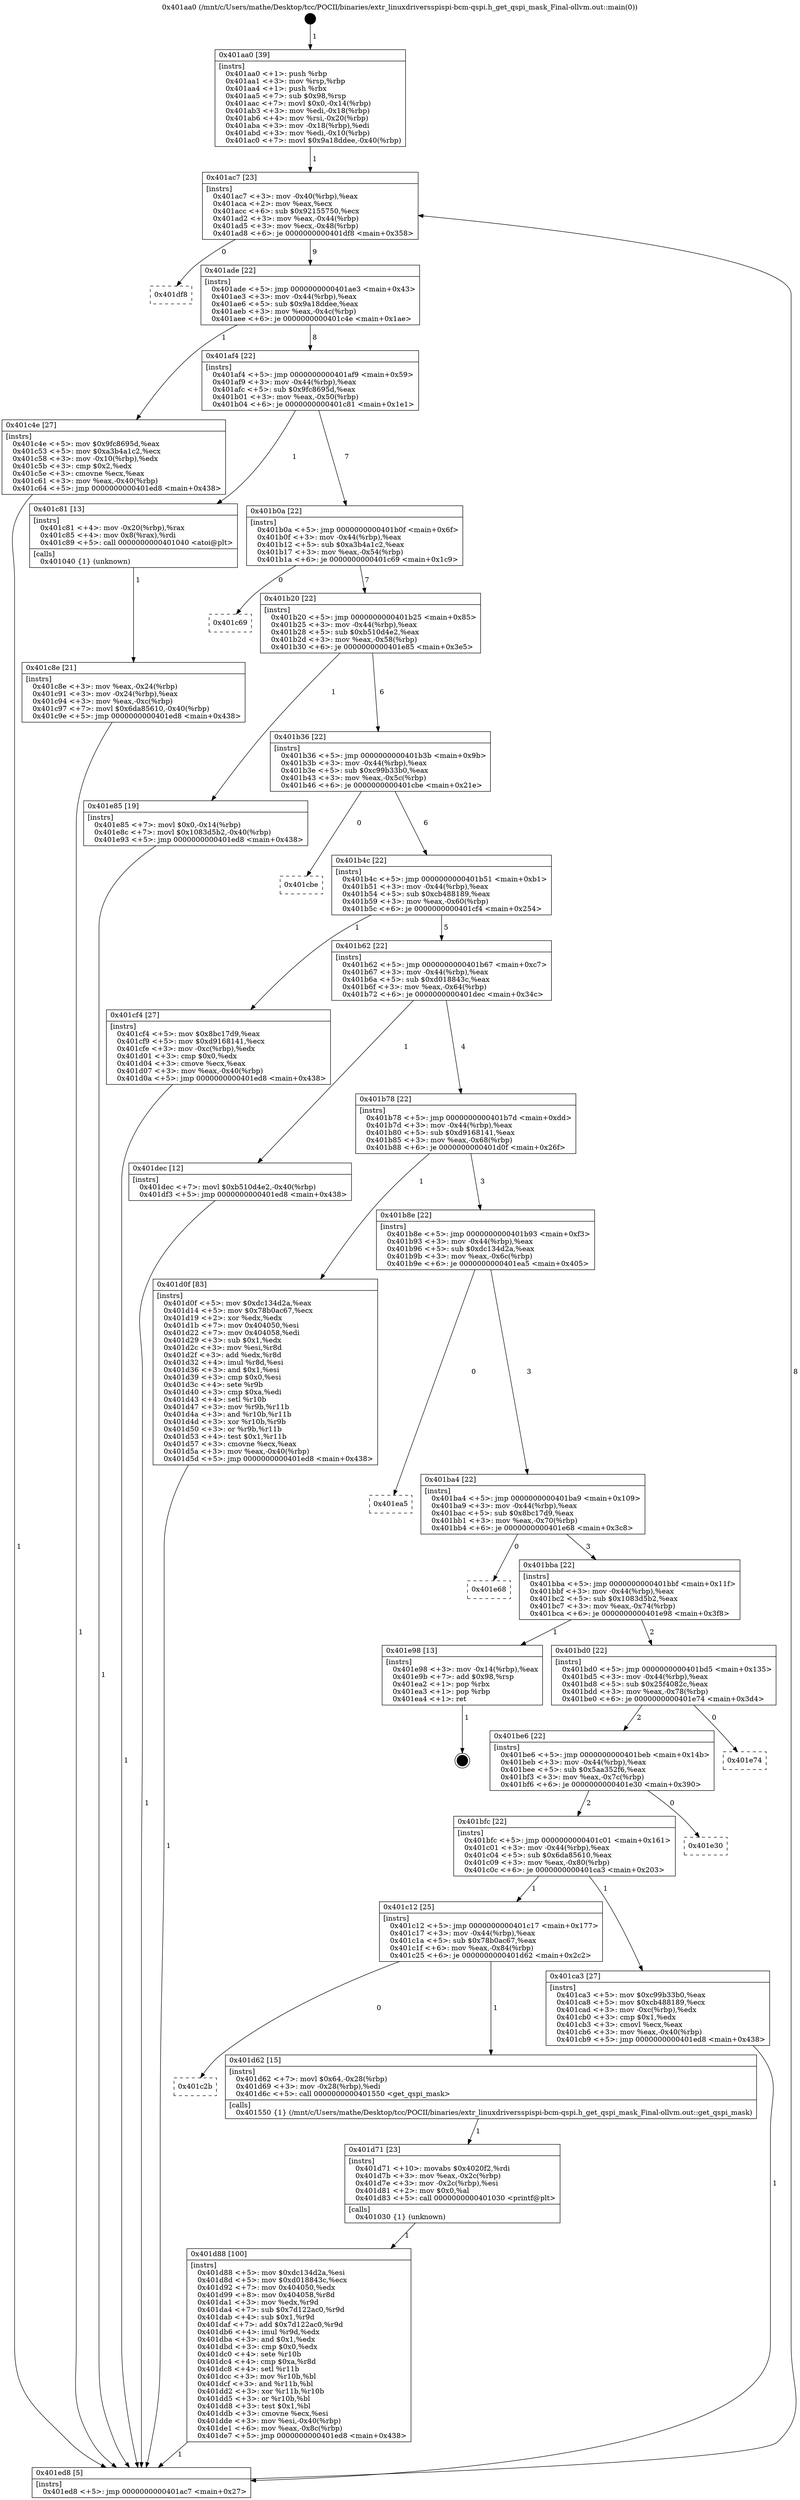 digraph "0x401aa0" {
  label = "0x401aa0 (/mnt/c/Users/mathe/Desktop/tcc/POCII/binaries/extr_linuxdriversspispi-bcm-qspi.h_get_qspi_mask_Final-ollvm.out::main(0))"
  labelloc = "t"
  node[shape=record]

  Entry [label="",width=0.3,height=0.3,shape=circle,fillcolor=black,style=filled]
  "0x401ac7" [label="{
     0x401ac7 [23]\l
     | [instrs]\l
     &nbsp;&nbsp;0x401ac7 \<+3\>: mov -0x40(%rbp),%eax\l
     &nbsp;&nbsp;0x401aca \<+2\>: mov %eax,%ecx\l
     &nbsp;&nbsp;0x401acc \<+6\>: sub $0x92155750,%ecx\l
     &nbsp;&nbsp;0x401ad2 \<+3\>: mov %eax,-0x44(%rbp)\l
     &nbsp;&nbsp;0x401ad5 \<+3\>: mov %ecx,-0x48(%rbp)\l
     &nbsp;&nbsp;0x401ad8 \<+6\>: je 0000000000401df8 \<main+0x358\>\l
  }"]
  "0x401df8" [label="{
     0x401df8\l
  }", style=dashed]
  "0x401ade" [label="{
     0x401ade [22]\l
     | [instrs]\l
     &nbsp;&nbsp;0x401ade \<+5\>: jmp 0000000000401ae3 \<main+0x43\>\l
     &nbsp;&nbsp;0x401ae3 \<+3\>: mov -0x44(%rbp),%eax\l
     &nbsp;&nbsp;0x401ae6 \<+5\>: sub $0x9a18ddee,%eax\l
     &nbsp;&nbsp;0x401aeb \<+3\>: mov %eax,-0x4c(%rbp)\l
     &nbsp;&nbsp;0x401aee \<+6\>: je 0000000000401c4e \<main+0x1ae\>\l
  }"]
  Exit [label="",width=0.3,height=0.3,shape=circle,fillcolor=black,style=filled,peripheries=2]
  "0x401c4e" [label="{
     0x401c4e [27]\l
     | [instrs]\l
     &nbsp;&nbsp;0x401c4e \<+5\>: mov $0x9fc8695d,%eax\l
     &nbsp;&nbsp;0x401c53 \<+5\>: mov $0xa3b4a1c2,%ecx\l
     &nbsp;&nbsp;0x401c58 \<+3\>: mov -0x10(%rbp),%edx\l
     &nbsp;&nbsp;0x401c5b \<+3\>: cmp $0x2,%edx\l
     &nbsp;&nbsp;0x401c5e \<+3\>: cmovne %ecx,%eax\l
     &nbsp;&nbsp;0x401c61 \<+3\>: mov %eax,-0x40(%rbp)\l
     &nbsp;&nbsp;0x401c64 \<+5\>: jmp 0000000000401ed8 \<main+0x438\>\l
  }"]
  "0x401af4" [label="{
     0x401af4 [22]\l
     | [instrs]\l
     &nbsp;&nbsp;0x401af4 \<+5\>: jmp 0000000000401af9 \<main+0x59\>\l
     &nbsp;&nbsp;0x401af9 \<+3\>: mov -0x44(%rbp),%eax\l
     &nbsp;&nbsp;0x401afc \<+5\>: sub $0x9fc8695d,%eax\l
     &nbsp;&nbsp;0x401b01 \<+3\>: mov %eax,-0x50(%rbp)\l
     &nbsp;&nbsp;0x401b04 \<+6\>: je 0000000000401c81 \<main+0x1e1\>\l
  }"]
  "0x401ed8" [label="{
     0x401ed8 [5]\l
     | [instrs]\l
     &nbsp;&nbsp;0x401ed8 \<+5\>: jmp 0000000000401ac7 \<main+0x27\>\l
  }"]
  "0x401aa0" [label="{
     0x401aa0 [39]\l
     | [instrs]\l
     &nbsp;&nbsp;0x401aa0 \<+1\>: push %rbp\l
     &nbsp;&nbsp;0x401aa1 \<+3\>: mov %rsp,%rbp\l
     &nbsp;&nbsp;0x401aa4 \<+1\>: push %rbx\l
     &nbsp;&nbsp;0x401aa5 \<+7\>: sub $0x98,%rsp\l
     &nbsp;&nbsp;0x401aac \<+7\>: movl $0x0,-0x14(%rbp)\l
     &nbsp;&nbsp;0x401ab3 \<+3\>: mov %edi,-0x18(%rbp)\l
     &nbsp;&nbsp;0x401ab6 \<+4\>: mov %rsi,-0x20(%rbp)\l
     &nbsp;&nbsp;0x401aba \<+3\>: mov -0x18(%rbp),%edi\l
     &nbsp;&nbsp;0x401abd \<+3\>: mov %edi,-0x10(%rbp)\l
     &nbsp;&nbsp;0x401ac0 \<+7\>: movl $0x9a18ddee,-0x40(%rbp)\l
  }"]
  "0x401d88" [label="{
     0x401d88 [100]\l
     | [instrs]\l
     &nbsp;&nbsp;0x401d88 \<+5\>: mov $0xdc134d2a,%esi\l
     &nbsp;&nbsp;0x401d8d \<+5\>: mov $0xd018843c,%ecx\l
     &nbsp;&nbsp;0x401d92 \<+7\>: mov 0x404050,%edx\l
     &nbsp;&nbsp;0x401d99 \<+8\>: mov 0x404058,%r8d\l
     &nbsp;&nbsp;0x401da1 \<+3\>: mov %edx,%r9d\l
     &nbsp;&nbsp;0x401da4 \<+7\>: sub $0x7d122ac0,%r9d\l
     &nbsp;&nbsp;0x401dab \<+4\>: sub $0x1,%r9d\l
     &nbsp;&nbsp;0x401daf \<+7\>: add $0x7d122ac0,%r9d\l
     &nbsp;&nbsp;0x401db6 \<+4\>: imul %r9d,%edx\l
     &nbsp;&nbsp;0x401dba \<+3\>: and $0x1,%edx\l
     &nbsp;&nbsp;0x401dbd \<+3\>: cmp $0x0,%edx\l
     &nbsp;&nbsp;0x401dc0 \<+4\>: sete %r10b\l
     &nbsp;&nbsp;0x401dc4 \<+4\>: cmp $0xa,%r8d\l
     &nbsp;&nbsp;0x401dc8 \<+4\>: setl %r11b\l
     &nbsp;&nbsp;0x401dcc \<+3\>: mov %r10b,%bl\l
     &nbsp;&nbsp;0x401dcf \<+3\>: and %r11b,%bl\l
     &nbsp;&nbsp;0x401dd2 \<+3\>: xor %r11b,%r10b\l
     &nbsp;&nbsp;0x401dd5 \<+3\>: or %r10b,%bl\l
     &nbsp;&nbsp;0x401dd8 \<+3\>: test $0x1,%bl\l
     &nbsp;&nbsp;0x401ddb \<+3\>: cmovne %ecx,%esi\l
     &nbsp;&nbsp;0x401dde \<+3\>: mov %esi,-0x40(%rbp)\l
     &nbsp;&nbsp;0x401de1 \<+6\>: mov %eax,-0x8c(%rbp)\l
     &nbsp;&nbsp;0x401de7 \<+5\>: jmp 0000000000401ed8 \<main+0x438\>\l
  }"]
  "0x401c81" [label="{
     0x401c81 [13]\l
     | [instrs]\l
     &nbsp;&nbsp;0x401c81 \<+4\>: mov -0x20(%rbp),%rax\l
     &nbsp;&nbsp;0x401c85 \<+4\>: mov 0x8(%rax),%rdi\l
     &nbsp;&nbsp;0x401c89 \<+5\>: call 0000000000401040 \<atoi@plt\>\l
     | [calls]\l
     &nbsp;&nbsp;0x401040 \{1\} (unknown)\l
  }"]
  "0x401b0a" [label="{
     0x401b0a [22]\l
     | [instrs]\l
     &nbsp;&nbsp;0x401b0a \<+5\>: jmp 0000000000401b0f \<main+0x6f\>\l
     &nbsp;&nbsp;0x401b0f \<+3\>: mov -0x44(%rbp),%eax\l
     &nbsp;&nbsp;0x401b12 \<+5\>: sub $0xa3b4a1c2,%eax\l
     &nbsp;&nbsp;0x401b17 \<+3\>: mov %eax,-0x54(%rbp)\l
     &nbsp;&nbsp;0x401b1a \<+6\>: je 0000000000401c69 \<main+0x1c9\>\l
  }"]
  "0x401c8e" [label="{
     0x401c8e [21]\l
     | [instrs]\l
     &nbsp;&nbsp;0x401c8e \<+3\>: mov %eax,-0x24(%rbp)\l
     &nbsp;&nbsp;0x401c91 \<+3\>: mov -0x24(%rbp),%eax\l
     &nbsp;&nbsp;0x401c94 \<+3\>: mov %eax,-0xc(%rbp)\l
     &nbsp;&nbsp;0x401c97 \<+7\>: movl $0x6da85610,-0x40(%rbp)\l
     &nbsp;&nbsp;0x401c9e \<+5\>: jmp 0000000000401ed8 \<main+0x438\>\l
  }"]
  "0x401d71" [label="{
     0x401d71 [23]\l
     | [instrs]\l
     &nbsp;&nbsp;0x401d71 \<+10\>: movabs $0x4020f2,%rdi\l
     &nbsp;&nbsp;0x401d7b \<+3\>: mov %eax,-0x2c(%rbp)\l
     &nbsp;&nbsp;0x401d7e \<+3\>: mov -0x2c(%rbp),%esi\l
     &nbsp;&nbsp;0x401d81 \<+2\>: mov $0x0,%al\l
     &nbsp;&nbsp;0x401d83 \<+5\>: call 0000000000401030 \<printf@plt\>\l
     | [calls]\l
     &nbsp;&nbsp;0x401030 \{1\} (unknown)\l
  }"]
  "0x401c69" [label="{
     0x401c69\l
  }", style=dashed]
  "0x401b20" [label="{
     0x401b20 [22]\l
     | [instrs]\l
     &nbsp;&nbsp;0x401b20 \<+5\>: jmp 0000000000401b25 \<main+0x85\>\l
     &nbsp;&nbsp;0x401b25 \<+3\>: mov -0x44(%rbp),%eax\l
     &nbsp;&nbsp;0x401b28 \<+5\>: sub $0xb510d4e2,%eax\l
     &nbsp;&nbsp;0x401b2d \<+3\>: mov %eax,-0x58(%rbp)\l
     &nbsp;&nbsp;0x401b30 \<+6\>: je 0000000000401e85 \<main+0x3e5\>\l
  }"]
  "0x401c2b" [label="{
     0x401c2b\l
  }", style=dashed]
  "0x401e85" [label="{
     0x401e85 [19]\l
     | [instrs]\l
     &nbsp;&nbsp;0x401e85 \<+7\>: movl $0x0,-0x14(%rbp)\l
     &nbsp;&nbsp;0x401e8c \<+7\>: movl $0x1083d5b2,-0x40(%rbp)\l
     &nbsp;&nbsp;0x401e93 \<+5\>: jmp 0000000000401ed8 \<main+0x438\>\l
  }"]
  "0x401b36" [label="{
     0x401b36 [22]\l
     | [instrs]\l
     &nbsp;&nbsp;0x401b36 \<+5\>: jmp 0000000000401b3b \<main+0x9b\>\l
     &nbsp;&nbsp;0x401b3b \<+3\>: mov -0x44(%rbp),%eax\l
     &nbsp;&nbsp;0x401b3e \<+5\>: sub $0xc99b33b0,%eax\l
     &nbsp;&nbsp;0x401b43 \<+3\>: mov %eax,-0x5c(%rbp)\l
     &nbsp;&nbsp;0x401b46 \<+6\>: je 0000000000401cbe \<main+0x21e\>\l
  }"]
  "0x401d62" [label="{
     0x401d62 [15]\l
     | [instrs]\l
     &nbsp;&nbsp;0x401d62 \<+7\>: movl $0x64,-0x28(%rbp)\l
     &nbsp;&nbsp;0x401d69 \<+3\>: mov -0x28(%rbp),%edi\l
     &nbsp;&nbsp;0x401d6c \<+5\>: call 0000000000401550 \<get_qspi_mask\>\l
     | [calls]\l
     &nbsp;&nbsp;0x401550 \{1\} (/mnt/c/Users/mathe/Desktop/tcc/POCII/binaries/extr_linuxdriversspispi-bcm-qspi.h_get_qspi_mask_Final-ollvm.out::get_qspi_mask)\l
  }"]
  "0x401cbe" [label="{
     0x401cbe\l
  }", style=dashed]
  "0x401b4c" [label="{
     0x401b4c [22]\l
     | [instrs]\l
     &nbsp;&nbsp;0x401b4c \<+5\>: jmp 0000000000401b51 \<main+0xb1\>\l
     &nbsp;&nbsp;0x401b51 \<+3\>: mov -0x44(%rbp),%eax\l
     &nbsp;&nbsp;0x401b54 \<+5\>: sub $0xcb488189,%eax\l
     &nbsp;&nbsp;0x401b59 \<+3\>: mov %eax,-0x60(%rbp)\l
     &nbsp;&nbsp;0x401b5c \<+6\>: je 0000000000401cf4 \<main+0x254\>\l
  }"]
  "0x401c12" [label="{
     0x401c12 [25]\l
     | [instrs]\l
     &nbsp;&nbsp;0x401c12 \<+5\>: jmp 0000000000401c17 \<main+0x177\>\l
     &nbsp;&nbsp;0x401c17 \<+3\>: mov -0x44(%rbp),%eax\l
     &nbsp;&nbsp;0x401c1a \<+5\>: sub $0x78b0ac67,%eax\l
     &nbsp;&nbsp;0x401c1f \<+6\>: mov %eax,-0x84(%rbp)\l
     &nbsp;&nbsp;0x401c25 \<+6\>: je 0000000000401d62 \<main+0x2c2\>\l
  }"]
  "0x401cf4" [label="{
     0x401cf4 [27]\l
     | [instrs]\l
     &nbsp;&nbsp;0x401cf4 \<+5\>: mov $0x8bc17d9,%eax\l
     &nbsp;&nbsp;0x401cf9 \<+5\>: mov $0xd9168141,%ecx\l
     &nbsp;&nbsp;0x401cfe \<+3\>: mov -0xc(%rbp),%edx\l
     &nbsp;&nbsp;0x401d01 \<+3\>: cmp $0x0,%edx\l
     &nbsp;&nbsp;0x401d04 \<+3\>: cmove %ecx,%eax\l
     &nbsp;&nbsp;0x401d07 \<+3\>: mov %eax,-0x40(%rbp)\l
     &nbsp;&nbsp;0x401d0a \<+5\>: jmp 0000000000401ed8 \<main+0x438\>\l
  }"]
  "0x401b62" [label="{
     0x401b62 [22]\l
     | [instrs]\l
     &nbsp;&nbsp;0x401b62 \<+5\>: jmp 0000000000401b67 \<main+0xc7\>\l
     &nbsp;&nbsp;0x401b67 \<+3\>: mov -0x44(%rbp),%eax\l
     &nbsp;&nbsp;0x401b6a \<+5\>: sub $0xd018843c,%eax\l
     &nbsp;&nbsp;0x401b6f \<+3\>: mov %eax,-0x64(%rbp)\l
     &nbsp;&nbsp;0x401b72 \<+6\>: je 0000000000401dec \<main+0x34c\>\l
  }"]
  "0x401ca3" [label="{
     0x401ca3 [27]\l
     | [instrs]\l
     &nbsp;&nbsp;0x401ca3 \<+5\>: mov $0xc99b33b0,%eax\l
     &nbsp;&nbsp;0x401ca8 \<+5\>: mov $0xcb488189,%ecx\l
     &nbsp;&nbsp;0x401cad \<+3\>: mov -0xc(%rbp),%edx\l
     &nbsp;&nbsp;0x401cb0 \<+3\>: cmp $0x1,%edx\l
     &nbsp;&nbsp;0x401cb3 \<+3\>: cmovl %ecx,%eax\l
     &nbsp;&nbsp;0x401cb6 \<+3\>: mov %eax,-0x40(%rbp)\l
     &nbsp;&nbsp;0x401cb9 \<+5\>: jmp 0000000000401ed8 \<main+0x438\>\l
  }"]
  "0x401dec" [label="{
     0x401dec [12]\l
     | [instrs]\l
     &nbsp;&nbsp;0x401dec \<+7\>: movl $0xb510d4e2,-0x40(%rbp)\l
     &nbsp;&nbsp;0x401df3 \<+5\>: jmp 0000000000401ed8 \<main+0x438\>\l
  }"]
  "0x401b78" [label="{
     0x401b78 [22]\l
     | [instrs]\l
     &nbsp;&nbsp;0x401b78 \<+5\>: jmp 0000000000401b7d \<main+0xdd\>\l
     &nbsp;&nbsp;0x401b7d \<+3\>: mov -0x44(%rbp),%eax\l
     &nbsp;&nbsp;0x401b80 \<+5\>: sub $0xd9168141,%eax\l
     &nbsp;&nbsp;0x401b85 \<+3\>: mov %eax,-0x68(%rbp)\l
     &nbsp;&nbsp;0x401b88 \<+6\>: je 0000000000401d0f \<main+0x26f\>\l
  }"]
  "0x401bfc" [label="{
     0x401bfc [22]\l
     | [instrs]\l
     &nbsp;&nbsp;0x401bfc \<+5\>: jmp 0000000000401c01 \<main+0x161\>\l
     &nbsp;&nbsp;0x401c01 \<+3\>: mov -0x44(%rbp),%eax\l
     &nbsp;&nbsp;0x401c04 \<+5\>: sub $0x6da85610,%eax\l
     &nbsp;&nbsp;0x401c09 \<+3\>: mov %eax,-0x80(%rbp)\l
     &nbsp;&nbsp;0x401c0c \<+6\>: je 0000000000401ca3 \<main+0x203\>\l
  }"]
  "0x401d0f" [label="{
     0x401d0f [83]\l
     | [instrs]\l
     &nbsp;&nbsp;0x401d0f \<+5\>: mov $0xdc134d2a,%eax\l
     &nbsp;&nbsp;0x401d14 \<+5\>: mov $0x78b0ac67,%ecx\l
     &nbsp;&nbsp;0x401d19 \<+2\>: xor %edx,%edx\l
     &nbsp;&nbsp;0x401d1b \<+7\>: mov 0x404050,%esi\l
     &nbsp;&nbsp;0x401d22 \<+7\>: mov 0x404058,%edi\l
     &nbsp;&nbsp;0x401d29 \<+3\>: sub $0x1,%edx\l
     &nbsp;&nbsp;0x401d2c \<+3\>: mov %esi,%r8d\l
     &nbsp;&nbsp;0x401d2f \<+3\>: add %edx,%r8d\l
     &nbsp;&nbsp;0x401d32 \<+4\>: imul %r8d,%esi\l
     &nbsp;&nbsp;0x401d36 \<+3\>: and $0x1,%esi\l
     &nbsp;&nbsp;0x401d39 \<+3\>: cmp $0x0,%esi\l
     &nbsp;&nbsp;0x401d3c \<+4\>: sete %r9b\l
     &nbsp;&nbsp;0x401d40 \<+3\>: cmp $0xa,%edi\l
     &nbsp;&nbsp;0x401d43 \<+4\>: setl %r10b\l
     &nbsp;&nbsp;0x401d47 \<+3\>: mov %r9b,%r11b\l
     &nbsp;&nbsp;0x401d4a \<+3\>: and %r10b,%r11b\l
     &nbsp;&nbsp;0x401d4d \<+3\>: xor %r10b,%r9b\l
     &nbsp;&nbsp;0x401d50 \<+3\>: or %r9b,%r11b\l
     &nbsp;&nbsp;0x401d53 \<+4\>: test $0x1,%r11b\l
     &nbsp;&nbsp;0x401d57 \<+3\>: cmovne %ecx,%eax\l
     &nbsp;&nbsp;0x401d5a \<+3\>: mov %eax,-0x40(%rbp)\l
     &nbsp;&nbsp;0x401d5d \<+5\>: jmp 0000000000401ed8 \<main+0x438\>\l
  }"]
  "0x401b8e" [label="{
     0x401b8e [22]\l
     | [instrs]\l
     &nbsp;&nbsp;0x401b8e \<+5\>: jmp 0000000000401b93 \<main+0xf3\>\l
     &nbsp;&nbsp;0x401b93 \<+3\>: mov -0x44(%rbp),%eax\l
     &nbsp;&nbsp;0x401b96 \<+5\>: sub $0xdc134d2a,%eax\l
     &nbsp;&nbsp;0x401b9b \<+3\>: mov %eax,-0x6c(%rbp)\l
     &nbsp;&nbsp;0x401b9e \<+6\>: je 0000000000401ea5 \<main+0x405\>\l
  }"]
  "0x401e30" [label="{
     0x401e30\l
  }", style=dashed]
  "0x401ea5" [label="{
     0x401ea5\l
  }", style=dashed]
  "0x401ba4" [label="{
     0x401ba4 [22]\l
     | [instrs]\l
     &nbsp;&nbsp;0x401ba4 \<+5\>: jmp 0000000000401ba9 \<main+0x109\>\l
     &nbsp;&nbsp;0x401ba9 \<+3\>: mov -0x44(%rbp),%eax\l
     &nbsp;&nbsp;0x401bac \<+5\>: sub $0x8bc17d9,%eax\l
     &nbsp;&nbsp;0x401bb1 \<+3\>: mov %eax,-0x70(%rbp)\l
     &nbsp;&nbsp;0x401bb4 \<+6\>: je 0000000000401e68 \<main+0x3c8\>\l
  }"]
  "0x401be6" [label="{
     0x401be6 [22]\l
     | [instrs]\l
     &nbsp;&nbsp;0x401be6 \<+5\>: jmp 0000000000401beb \<main+0x14b\>\l
     &nbsp;&nbsp;0x401beb \<+3\>: mov -0x44(%rbp),%eax\l
     &nbsp;&nbsp;0x401bee \<+5\>: sub $0x5aa352f6,%eax\l
     &nbsp;&nbsp;0x401bf3 \<+3\>: mov %eax,-0x7c(%rbp)\l
     &nbsp;&nbsp;0x401bf6 \<+6\>: je 0000000000401e30 \<main+0x390\>\l
  }"]
  "0x401e68" [label="{
     0x401e68\l
  }", style=dashed]
  "0x401bba" [label="{
     0x401bba [22]\l
     | [instrs]\l
     &nbsp;&nbsp;0x401bba \<+5\>: jmp 0000000000401bbf \<main+0x11f\>\l
     &nbsp;&nbsp;0x401bbf \<+3\>: mov -0x44(%rbp),%eax\l
     &nbsp;&nbsp;0x401bc2 \<+5\>: sub $0x1083d5b2,%eax\l
     &nbsp;&nbsp;0x401bc7 \<+3\>: mov %eax,-0x74(%rbp)\l
     &nbsp;&nbsp;0x401bca \<+6\>: je 0000000000401e98 \<main+0x3f8\>\l
  }"]
  "0x401e74" [label="{
     0x401e74\l
  }", style=dashed]
  "0x401e98" [label="{
     0x401e98 [13]\l
     | [instrs]\l
     &nbsp;&nbsp;0x401e98 \<+3\>: mov -0x14(%rbp),%eax\l
     &nbsp;&nbsp;0x401e9b \<+7\>: add $0x98,%rsp\l
     &nbsp;&nbsp;0x401ea2 \<+1\>: pop %rbx\l
     &nbsp;&nbsp;0x401ea3 \<+1\>: pop %rbp\l
     &nbsp;&nbsp;0x401ea4 \<+1\>: ret\l
  }"]
  "0x401bd0" [label="{
     0x401bd0 [22]\l
     | [instrs]\l
     &nbsp;&nbsp;0x401bd0 \<+5\>: jmp 0000000000401bd5 \<main+0x135\>\l
     &nbsp;&nbsp;0x401bd5 \<+3\>: mov -0x44(%rbp),%eax\l
     &nbsp;&nbsp;0x401bd8 \<+5\>: sub $0x25f4082c,%eax\l
     &nbsp;&nbsp;0x401bdd \<+3\>: mov %eax,-0x78(%rbp)\l
     &nbsp;&nbsp;0x401be0 \<+6\>: je 0000000000401e74 \<main+0x3d4\>\l
  }"]
  Entry -> "0x401aa0" [label=" 1"]
  "0x401ac7" -> "0x401df8" [label=" 0"]
  "0x401ac7" -> "0x401ade" [label=" 9"]
  "0x401e98" -> Exit [label=" 1"]
  "0x401ade" -> "0x401c4e" [label=" 1"]
  "0x401ade" -> "0x401af4" [label=" 8"]
  "0x401c4e" -> "0x401ed8" [label=" 1"]
  "0x401aa0" -> "0x401ac7" [label=" 1"]
  "0x401ed8" -> "0x401ac7" [label=" 8"]
  "0x401e85" -> "0x401ed8" [label=" 1"]
  "0x401af4" -> "0x401c81" [label=" 1"]
  "0x401af4" -> "0x401b0a" [label=" 7"]
  "0x401c81" -> "0x401c8e" [label=" 1"]
  "0x401c8e" -> "0x401ed8" [label=" 1"]
  "0x401dec" -> "0x401ed8" [label=" 1"]
  "0x401b0a" -> "0x401c69" [label=" 0"]
  "0x401b0a" -> "0x401b20" [label=" 7"]
  "0x401d88" -> "0x401ed8" [label=" 1"]
  "0x401b20" -> "0x401e85" [label=" 1"]
  "0x401b20" -> "0x401b36" [label=" 6"]
  "0x401d71" -> "0x401d88" [label=" 1"]
  "0x401b36" -> "0x401cbe" [label=" 0"]
  "0x401b36" -> "0x401b4c" [label=" 6"]
  "0x401d62" -> "0x401d71" [label=" 1"]
  "0x401b4c" -> "0x401cf4" [label=" 1"]
  "0x401b4c" -> "0x401b62" [label=" 5"]
  "0x401c12" -> "0x401d62" [label=" 1"]
  "0x401b62" -> "0x401dec" [label=" 1"]
  "0x401b62" -> "0x401b78" [label=" 4"]
  "0x401c12" -> "0x401c2b" [label=" 0"]
  "0x401b78" -> "0x401d0f" [label=" 1"]
  "0x401b78" -> "0x401b8e" [label=" 3"]
  "0x401cf4" -> "0x401ed8" [label=" 1"]
  "0x401b8e" -> "0x401ea5" [label=" 0"]
  "0x401b8e" -> "0x401ba4" [label=" 3"]
  "0x401ca3" -> "0x401ed8" [label=" 1"]
  "0x401ba4" -> "0x401e68" [label=" 0"]
  "0x401ba4" -> "0x401bba" [label=" 3"]
  "0x401bfc" -> "0x401ca3" [label=" 1"]
  "0x401bba" -> "0x401e98" [label=" 1"]
  "0x401bba" -> "0x401bd0" [label=" 2"]
  "0x401d0f" -> "0x401ed8" [label=" 1"]
  "0x401bd0" -> "0x401e74" [label=" 0"]
  "0x401bd0" -> "0x401be6" [label=" 2"]
  "0x401bfc" -> "0x401c12" [label=" 1"]
  "0x401be6" -> "0x401e30" [label=" 0"]
  "0x401be6" -> "0x401bfc" [label=" 2"]
}
